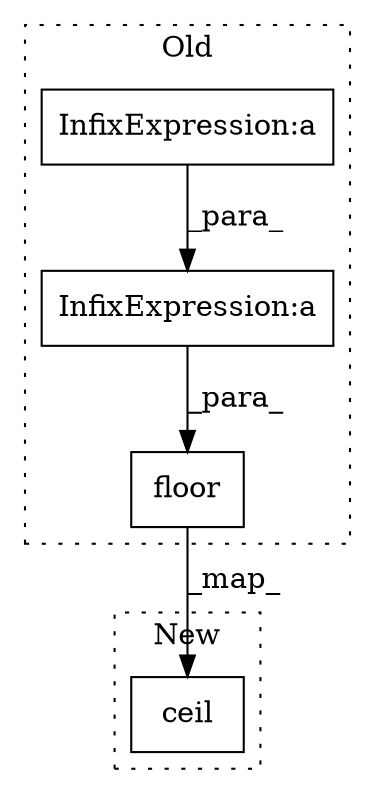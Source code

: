 digraph G {
subgraph cluster0 {
1 [label="floor" a="32" s="9243,9292" l="6,1" shape="box"];
3 [label="InfixExpression:a" a="27" s="8962" l="3" shape="box"];
4 [label="InfixExpression:a" a="27" s="9272" l="3" shape="box"];
label = "Old";
style="dotted";
}
subgraph cluster1 {
2 [label="ceil" a="32" s="8619,8648" l="5,1" shape="box"];
label = "New";
style="dotted";
}
1 -> 2 [label="_map_"];
3 -> 4 [label="_para_"];
4 -> 1 [label="_para_"];
}